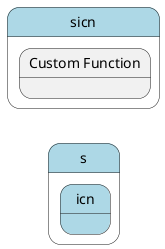 @startuml
left to right direction


state "s" as s #lightblue {
state "icn" as sicn #lightblue {
}
}


state "sicn" as pstatename #lightblue {
    state "Custom Function" as icnfunction {
    }
}





@enduml
